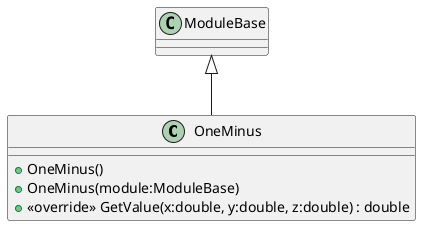 @startuml
class OneMinus {
    + OneMinus()
    + OneMinus(module:ModuleBase)
    + <<override>> GetValue(x:double, y:double, z:double) : double
}
ModuleBase <|-- OneMinus
@enduml
